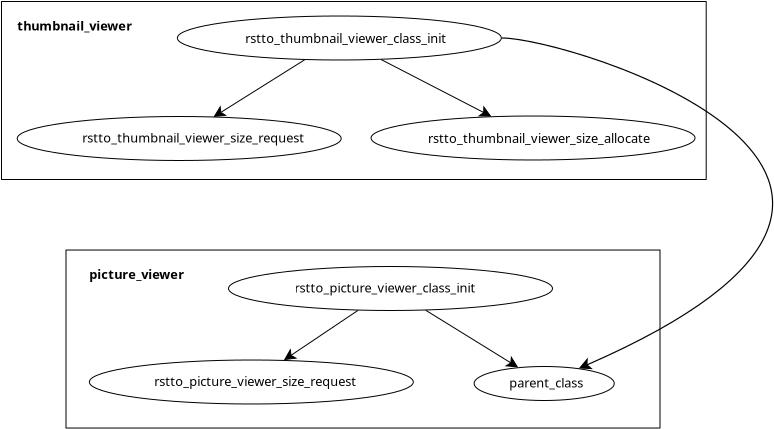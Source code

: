 <?xml version="1.0" encoding="UTF-8"?>
<dia:diagram xmlns:dia="http://www.lysator.liu.se/~alla/dia/">
  <dia:layer name="Segundo Plano" visible="true">
    <dia:object type="Standard - Box" version="0" id="O0">
      <dia:attribute name="obj_pos">
        <dia:point val="-1.875,8.775"/>
      </dia:attribute>
      <dia:attribute name="obj_bb">
        <dia:rectangle val="-1.9,8.75;27.85,17.7"/>
      </dia:attribute>
      <dia:attribute name="elem_corner">
        <dia:point val="-1.875,8.775"/>
      </dia:attribute>
      <dia:attribute name="elem_width">
        <dia:real val="29.7"/>
      </dia:attribute>
      <dia:attribute name="elem_height">
        <dia:real val="8.9"/>
      </dia:attribute>
      <dia:attribute name="border_width">
        <dia:real val="0.05"/>
      </dia:attribute>
      <dia:attribute name="show_background">
        <dia:boolean val="true"/>
      </dia:attribute>
      <dia:attribute name="corner_radius">
        <dia:real val="1.175e-38"/>
      </dia:attribute>
    </dia:object>
    <dia:object type="Standard - Box" version="0" id="O1">
      <dia:attribute name="obj_pos">
        <dia:point val="-5.1,-3.65"/>
      </dia:attribute>
      <dia:attribute name="obj_bb">
        <dia:rectangle val="-5.125,-3.675;30.16,5.275"/>
      </dia:attribute>
      <dia:attribute name="elem_corner">
        <dia:point val="-5.1,-3.65"/>
      </dia:attribute>
      <dia:attribute name="elem_width">
        <dia:real val="35.235"/>
      </dia:attribute>
      <dia:attribute name="elem_height">
        <dia:real val="8.9"/>
      </dia:attribute>
      <dia:attribute name="border_width">
        <dia:real val="0.05"/>
      </dia:attribute>
      <dia:attribute name="show_background">
        <dia:boolean val="true"/>
      </dia:attribute>
      <dia:attribute name="corner_radius">
        <dia:real val="1.175e-38"/>
      </dia:attribute>
    </dia:object>
    <dia:object type="Standard - Ellipse" version="0" id="O2">
      <dia:attribute name="obj_pos">
        <dia:point val="6.25,9.6"/>
      </dia:attribute>
      <dia:attribute name="obj_bb">
        <dia:rectangle val="6.225,9.575;22.475,11.825"/>
      </dia:attribute>
      <dia:attribute name="elem_corner">
        <dia:point val="6.25,9.6"/>
      </dia:attribute>
      <dia:attribute name="elem_width">
        <dia:real val="16.2"/>
      </dia:attribute>
      <dia:attribute name="elem_height">
        <dia:real val="2.2"/>
      </dia:attribute>
      <dia:attribute name="border_width">
        <dia:real val="0.05"/>
      </dia:attribute>
    </dia:object>
    <dia:object type="Standard - Text" version="1" id="O3">
      <dia:attribute name="obj_pos">
        <dia:point val="9.55,10.9"/>
      </dia:attribute>
      <dia:attribute name="obj_bb">
        <dia:rectangle val="9.55,10.34;18.45,11.332"/>
      </dia:attribute>
      <dia:attribute name="text">
        <dia:composite type="text">
          <dia:attribute name="string">
            <dia:string>#rstto_picture_viewer_class_init#</dia:string>
          </dia:attribute>
          <dia:attribute name="font">
            <dia:font family="sans" style="0" name="Helvetica"/>
          </dia:attribute>
          <dia:attribute name="height">
            <dia:real val="0.8"/>
          </dia:attribute>
          <dia:attribute name="pos">
            <dia:point val="9.55,10.9"/>
          </dia:attribute>
          <dia:attribute name="color">
            <dia:color val="#000000"/>
          </dia:attribute>
          <dia:attribute name="alignment">
            <dia:enum val="0"/>
          </dia:attribute>
        </dia:composite>
      </dia:attribute>
      <dia:attribute name="valign">
        <dia:enum val="3"/>
      </dia:attribute>
    </dia:object>
    <dia:object type="Standard - Ellipse" version="0" id="O4">
      <dia:attribute name="obj_pos">
        <dia:point val="-0.708,14.275"/>
      </dia:attribute>
      <dia:attribute name="obj_bb">
        <dia:rectangle val="-0.733,14.25;15.518,16.5"/>
      </dia:attribute>
      <dia:attribute name="elem_corner">
        <dia:point val="-0.708,14.275"/>
      </dia:attribute>
      <dia:attribute name="elem_width">
        <dia:real val="16.2"/>
      </dia:attribute>
      <dia:attribute name="elem_height">
        <dia:real val="2.2"/>
      </dia:attribute>
      <dia:attribute name="border_width">
        <dia:real val="0.05"/>
      </dia:attribute>
    </dia:object>
    <dia:object type="Standard - Text" version="1" id="O5">
      <dia:attribute name="obj_pos">
        <dia:point val="2.542,15.575"/>
      </dia:attribute>
      <dia:attribute name="obj_bb">
        <dia:rectangle val="2.542,15.033;12.405,15.973"/>
      </dia:attribute>
      <dia:attribute name="text">
        <dia:composite type="text">
          <dia:attribute name="string">
            <dia:string>#rstto_picture_viewer_size_request#</dia:string>
          </dia:attribute>
          <dia:attribute name="font">
            <dia:font family="sans" style="0" name="Helvetica"/>
          </dia:attribute>
          <dia:attribute name="height">
            <dia:real val="0.8"/>
          </dia:attribute>
          <dia:attribute name="pos">
            <dia:point val="2.542,15.575"/>
          </dia:attribute>
          <dia:attribute name="color">
            <dia:color val="#000000"/>
          </dia:attribute>
          <dia:attribute name="alignment">
            <dia:enum val="0"/>
          </dia:attribute>
        </dia:composite>
      </dia:attribute>
      <dia:attribute name="valign">
        <dia:enum val="3"/>
      </dia:attribute>
    </dia:object>
    <dia:object type="Standard - Ellipse" version="0" id="O6">
      <dia:attribute name="obj_pos">
        <dia:point val="18.532,14.6"/>
      </dia:attribute>
      <dia:attribute name="obj_bb">
        <dia:rectangle val="18.508,14.575;25.562,16.325"/>
      </dia:attribute>
      <dia:attribute name="elem_corner">
        <dia:point val="18.532,14.6"/>
      </dia:attribute>
      <dia:attribute name="elem_width">
        <dia:real val="7.005"/>
      </dia:attribute>
      <dia:attribute name="elem_height">
        <dia:real val="1.7"/>
      </dia:attribute>
      <dia:attribute name="border_width">
        <dia:real val="0.05"/>
      </dia:attribute>
    </dia:object>
    <dia:object type="Standard - Text" version="1" id="O7">
      <dia:attribute name="obj_pos">
        <dia:point val="20.285,15.65"/>
      </dia:attribute>
      <dia:attribute name="obj_bb">
        <dia:rectangle val="20.285,15.09;23.957,16.082"/>
      </dia:attribute>
      <dia:attribute name="text">
        <dia:composite type="text">
          <dia:attribute name="string">
            <dia:string>#parent_class#</dia:string>
          </dia:attribute>
          <dia:attribute name="font">
            <dia:font family="sans" style="0" name="Helvetica"/>
          </dia:attribute>
          <dia:attribute name="height">
            <dia:real val="0.8"/>
          </dia:attribute>
          <dia:attribute name="pos">
            <dia:point val="20.285,15.65"/>
          </dia:attribute>
          <dia:attribute name="color">
            <dia:color val="#000000"/>
          </dia:attribute>
          <dia:attribute name="alignment">
            <dia:enum val="0"/>
          </dia:attribute>
        </dia:composite>
      </dia:attribute>
      <dia:attribute name="valign">
        <dia:enum val="3"/>
      </dia:attribute>
    </dia:object>
    <dia:object type="Standard - Ellipse" version="0" id="O8">
      <dia:attribute name="obj_pos">
        <dia:point val="3.692,-2.925"/>
      </dia:attribute>
      <dia:attribute name="obj_bb">
        <dia:rectangle val="3.667,-2.95;19.918,-0.7"/>
      </dia:attribute>
      <dia:attribute name="elem_corner">
        <dia:point val="3.692,-2.925"/>
      </dia:attribute>
      <dia:attribute name="elem_width">
        <dia:real val="16.2"/>
      </dia:attribute>
      <dia:attribute name="elem_height">
        <dia:real val="2.2"/>
      </dia:attribute>
      <dia:attribute name="border_width">
        <dia:real val="0.05"/>
      </dia:attribute>
    </dia:object>
    <dia:object type="Standard - Text" version="1" id="O9">
      <dia:attribute name="obj_pos">
        <dia:point val="7.093,-1.575"/>
      </dia:attribute>
      <dia:attribute name="obj_bb">
        <dia:rectangle val="7.093,-2.135;16.912,-1.143"/>
      </dia:attribute>
      <dia:attribute name="text">
        <dia:composite type="text">
          <dia:attribute name="string">
            <dia:string>#rstto_thumbnail_viewer_class_init#</dia:string>
          </dia:attribute>
          <dia:attribute name="font">
            <dia:font family="sans" style="0" name="Helvetica"/>
          </dia:attribute>
          <dia:attribute name="height">
            <dia:real val="0.8"/>
          </dia:attribute>
          <dia:attribute name="pos">
            <dia:point val="7.093,-1.575"/>
          </dia:attribute>
          <dia:attribute name="color">
            <dia:color val="#000000"/>
          </dia:attribute>
          <dia:attribute name="alignment">
            <dia:enum val="0"/>
          </dia:attribute>
        </dia:composite>
      </dia:attribute>
      <dia:attribute name="valign">
        <dia:enum val="3"/>
      </dia:attribute>
    </dia:object>
    <dia:object type="Standard - Ellipse" version="0" id="O10">
      <dia:attribute name="obj_pos">
        <dia:point val="-4.315,2.1"/>
      </dia:attribute>
      <dia:attribute name="obj_bb">
        <dia:rectangle val="-4.315,2.1;11.885,4.3"/>
      </dia:attribute>
      <dia:attribute name="elem_corner">
        <dia:point val="-4.315,2.1"/>
      </dia:attribute>
      <dia:attribute name="elem_width">
        <dia:real val="16.2"/>
      </dia:attribute>
      <dia:attribute name="elem_height">
        <dia:real val="2.2"/>
      </dia:attribute>
      <dia:attribute name="border_width">
        <dia:real val="0"/>
      </dia:attribute>
    </dia:object>
    <dia:object type="Standard - Text" version="1" id="O11">
      <dia:attribute name="obj_pos">
        <dia:point val="-1.065,3.4"/>
      </dia:attribute>
      <dia:attribute name="obj_bb">
        <dia:rectangle val="-1.065,2.857;9.717,3.797"/>
      </dia:attribute>
      <dia:attribute name="text">
        <dia:composite type="text">
          <dia:attribute name="string">
            <dia:string>#rstto_thumbnail_viewer_size_request#</dia:string>
          </dia:attribute>
          <dia:attribute name="font">
            <dia:font family="sans" style="0" name="Helvetica"/>
          </dia:attribute>
          <dia:attribute name="height">
            <dia:real val="0.8"/>
          </dia:attribute>
          <dia:attribute name="pos">
            <dia:point val="-1.065,3.4"/>
          </dia:attribute>
          <dia:attribute name="color">
            <dia:color val="#000000"/>
          </dia:attribute>
          <dia:attribute name="alignment">
            <dia:enum val="0"/>
          </dia:attribute>
        </dia:composite>
      </dia:attribute>
      <dia:attribute name="valign">
        <dia:enum val="3"/>
      </dia:attribute>
    </dia:object>
    <dia:object type="Standard - Ellipse" version="0" id="O12">
      <dia:attribute name="obj_pos">
        <dia:point val="13.377,2.075"/>
      </dia:attribute>
      <dia:attribute name="obj_bb">
        <dia:rectangle val="13.352,2.05;29.602,4.3"/>
      </dia:attribute>
      <dia:attribute name="elem_corner">
        <dia:point val="13.377,2.075"/>
      </dia:attribute>
      <dia:attribute name="elem_width">
        <dia:real val="16.2"/>
      </dia:attribute>
      <dia:attribute name="elem_height">
        <dia:real val="2.2"/>
      </dia:attribute>
      <dia:attribute name="border_width">
        <dia:real val="0.05"/>
      </dia:attribute>
    </dia:object>
    <dia:object type="Standard - Text" version="1" id="O13">
      <dia:attribute name="obj_pos">
        <dia:point val="16.227,3.425"/>
      </dia:attribute>
      <dia:attribute name="obj_bb">
        <dia:rectangle val="16.227,2.882;27.095,3.822"/>
      </dia:attribute>
      <dia:attribute name="text">
        <dia:composite type="text">
          <dia:attribute name="string">
            <dia:string>#rstto_thumbnail_viewer_size_allocate#</dia:string>
          </dia:attribute>
          <dia:attribute name="font">
            <dia:font family="sans" style="0" name="Helvetica"/>
          </dia:attribute>
          <dia:attribute name="height">
            <dia:real val="0.8"/>
          </dia:attribute>
          <dia:attribute name="pos">
            <dia:point val="16.227,3.425"/>
          </dia:attribute>
          <dia:attribute name="color">
            <dia:color val="#000000"/>
          </dia:attribute>
          <dia:attribute name="alignment">
            <dia:enum val="0"/>
          </dia:attribute>
        </dia:composite>
      </dia:attribute>
      <dia:attribute name="valign">
        <dia:enum val="3"/>
      </dia:attribute>
    </dia:object>
    <dia:object type="Standard - Text" version="1" id="O14">
      <dia:attribute name="obj_pos">
        <dia:point val="-4.315,-2.2"/>
      </dia:attribute>
      <dia:attribute name="obj_bb">
        <dia:rectangle val="-4.315,-2.76;1.535,-1.768"/>
      </dia:attribute>
      <dia:attribute name="text">
        <dia:composite type="text">
          <dia:attribute name="string">
            <dia:string>#thumbnail_viewer#</dia:string>
          </dia:attribute>
          <dia:attribute name="font">
            <dia:font family="sans" style="80" name="Helvetica-Bold"/>
          </dia:attribute>
          <dia:attribute name="height">
            <dia:real val="0.8"/>
          </dia:attribute>
          <dia:attribute name="pos">
            <dia:point val="-4.315,-2.2"/>
          </dia:attribute>
          <dia:attribute name="color">
            <dia:color val="#000000"/>
          </dia:attribute>
          <dia:attribute name="alignment">
            <dia:enum val="0"/>
          </dia:attribute>
        </dia:composite>
      </dia:attribute>
      <dia:attribute name="valign">
        <dia:enum val="3"/>
      </dia:attribute>
    </dia:object>
    <dia:object type="Standard - Text" version="1" id="O15">
      <dia:attribute name="obj_pos">
        <dia:point val="-0.708,10.225"/>
      </dia:attribute>
      <dia:attribute name="obj_bb">
        <dia:rectangle val="-0.708,9.665;4.14,10.657"/>
      </dia:attribute>
      <dia:attribute name="text">
        <dia:composite type="text">
          <dia:attribute name="string">
            <dia:string>#picture_viewer#</dia:string>
          </dia:attribute>
          <dia:attribute name="font">
            <dia:font family="sans" style="80" name="Helvetica-Bold"/>
          </dia:attribute>
          <dia:attribute name="height">
            <dia:real val="0.8"/>
          </dia:attribute>
          <dia:attribute name="pos">
            <dia:point val="-0.708,10.225"/>
          </dia:attribute>
          <dia:attribute name="color">
            <dia:color val="#000000"/>
          </dia:attribute>
          <dia:attribute name="alignment">
            <dia:enum val="0"/>
          </dia:attribute>
        </dia:composite>
      </dia:attribute>
      <dia:attribute name="valign">
        <dia:enum val="3"/>
      </dia:attribute>
    </dia:object>
    <dia:object type="Standard - Line" version="0" id="O16">
      <dia:attribute name="obj_pos">
        <dia:point val="10.058,-0.737"/>
      </dia:attribute>
      <dia:attribute name="obj_bb">
        <dia:rectangle val="5.211,-0.771;10.092,2.562"/>
      </dia:attribute>
      <dia:attribute name="conn_endpoints">
        <dia:point val="10.058,-0.737"/>
        <dia:point val="5.498,2.125"/>
      </dia:attribute>
      <dia:attribute name="numcp">
        <dia:int val="1"/>
      </dia:attribute>
      <dia:attribute name="line_width">
        <dia:real val="0.05"/>
      </dia:attribute>
      <dia:attribute name="end_arrow">
        <dia:enum val="22"/>
      </dia:attribute>
      <dia:attribute name="end_arrow_length">
        <dia:real val="0.5"/>
      </dia:attribute>
      <dia:attribute name="end_arrow_width">
        <dia:real val="0.5"/>
      </dia:attribute>
      <dia:connections>
        <dia:connection handle="0" to="O8" connection="8"/>
        <dia:connection handle="1" to="O10" connection="8"/>
      </dia:connections>
    </dia:object>
    <dia:object type="Standard - Line" version="0" id="O17">
      <dia:attribute name="obj_pos">
        <dia:point val="13.874,-0.75"/>
      </dia:attribute>
      <dia:attribute name="obj_bb">
        <dia:rectangle val="13.841,-0.784;19.647,2.556"/>
      </dia:attribute>
      <dia:attribute name="conn_endpoints">
        <dia:point val="13.874,-0.75"/>
        <dia:point val="19.396,2.1"/>
      </dia:attribute>
      <dia:attribute name="numcp">
        <dia:int val="1"/>
      </dia:attribute>
      <dia:attribute name="line_width">
        <dia:real val="0.05"/>
      </dia:attribute>
      <dia:attribute name="end_arrow">
        <dia:enum val="22"/>
      </dia:attribute>
      <dia:attribute name="end_arrow_length">
        <dia:real val="0.5"/>
      </dia:attribute>
      <dia:attribute name="end_arrow_width">
        <dia:real val="0.5"/>
      </dia:attribute>
      <dia:connections>
        <dia:connection handle="0" to="O8" connection="8"/>
        <dia:connection handle="1" to="O12" connection="8"/>
      </dia:connections>
    </dia:object>
    <dia:object type="Standard - Line" version="0" id="O18">
      <dia:attribute name="obj_pos">
        <dia:point val="12.725,11.792"/>
      </dia:attribute>
      <dia:attribute name="obj_bb">
        <dia:rectangle val="8.718,11.757;12.76,14.712"/>
      </dia:attribute>
      <dia:attribute name="conn_endpoints">
        <dia:point val="12.725,11.792"/>
        <dia:point val="9.017,14.283"/>
      </dia:attribute>
      <dia:attribute name="numcp">
        <dia:int val="1"/>
      </dia:attribute>
      <dia:attribute name="line_width">
        <dia:real val="0.05"/>
      </dia:attribute>
      <dia:attribute name="end_arrow">
        <dia:enum val="22"/>
      </dia:attribute>
      <dia:attribute name="end_arrow_length">
        <dia:real val="0.5"/>
      </dia:attribute>
      <dia:attribute name="end_arrow_width">
        <dia:real val="0.5"/>
      </dia:attribute>
      <dia:connections>
        <dia:connection handle="0" to="O2" connection="8"/>
        <dia:connection handle="1" to="O4" connection="8"/>
      </dia:connections>
    </dia:object>
    <dia:object type="Standard - Line" version="0" id="O19">
      <dia:attribute name="obj_pos">
        <dia:point val="16.108,11.787"/>
      </dia:attribute>
      <dia:attribute name="obj_bb">
        <dia:rectangle val="16.074,11.752;21.019,15.085"/>
      </dia:attribute>
      <dia:attribute name="conn_endpoints">
        <dia:point val="16.108,11.787"/>
        <dia:point val="20.735,14.646"/>
      </dia:attribute>
      <dia:attribute name="numcp">
        <dia:int val="1"/>
      </dia:attribute>
      <dia:attribute name="line_width">
        <dia:real val="0.05"/>
      </dia:attribute>
      <dia:attribute name="end_arrow">
        <dia:enum val="22"/>
      </dia:attribute>
      <dia:attribute name="end_arrow_length">
        <dia:real val="0.5"/>
      </dia:attribute>
      <dia:attribute name="end_arrow_width">
        <dia:real val="0.5"/>
      </dia:attribute>
      <dia:connections>
        <dia:connection handle="0" to="O2" connection="8"/>
        <dia:connection handle="1" to="O6" connection="8"/>
      </dia:connections>
    </dia:object>
    <dia:object type="Standard - BezierLine" version="0" id="O20">
      <dia:attribute name="obj_pos">
        <dia:point val="11.793,-1.825"/>
      </dia:attribute>
      <dia:attribute name="obj_bb">
        <dia:rectangle val="19.888,-1.855;33.357,15.168"/>
      </dia:attribute>
      <dia:attribute name="bez_points">
        <dia:point val="11.793,-1.825"/>
        <dia:point val="15.193,-1.825"/>
        <dia:point val="44.075,5.85"/>
        <dia:point val="22.035,15.45"/>
      </dia:attribute>
      <dia:attribute name="corner_types">
        <dia:enum val="0"/>
        <dia:enum val="0"/>
      </dia:attribute>
      <dia:attribute name="line_width">
        <dia:real val="0.06"/>
      </dia:attribute>
      <dia:attribute name="end_arrow">
        <dia:enum val="22"/>
      </dia:attribute>
      <dia:attribute name="end_arrow_length">
        <dia:real val="0.5"/>
      </dia:attribute>
      <dia:attribute name="end_arrow_width">
        <dia:real val="0.5"/>
      </dia:attribute>
      <dia:connections>
        <dia:connection handle="0" to="O8" connection="8"/>
        <dia:connection handle="3" to="O6" connection="8"/>
      </dia:connections>
    </dia:object>
  </dia:layer>
</dia:diagram>
